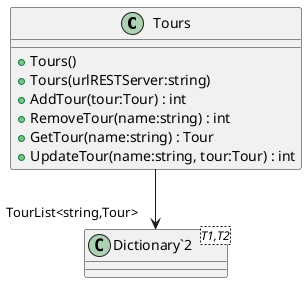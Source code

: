 @startuml
class Tours {
    + Tours()
    + Tours(urlRESTServer:string)
    + AddTour(tour:Tour) : int
    + RemoveTour(name:string) : int
    + GetTour(name:string) : Tour
    + UpdateTour(name:string, tour:Tour) : int
}
class "Dictionary`2"<T1,T2> {
}
Tours --> "TourList<string,Tour>" "Dictionary`2"
@enduml
